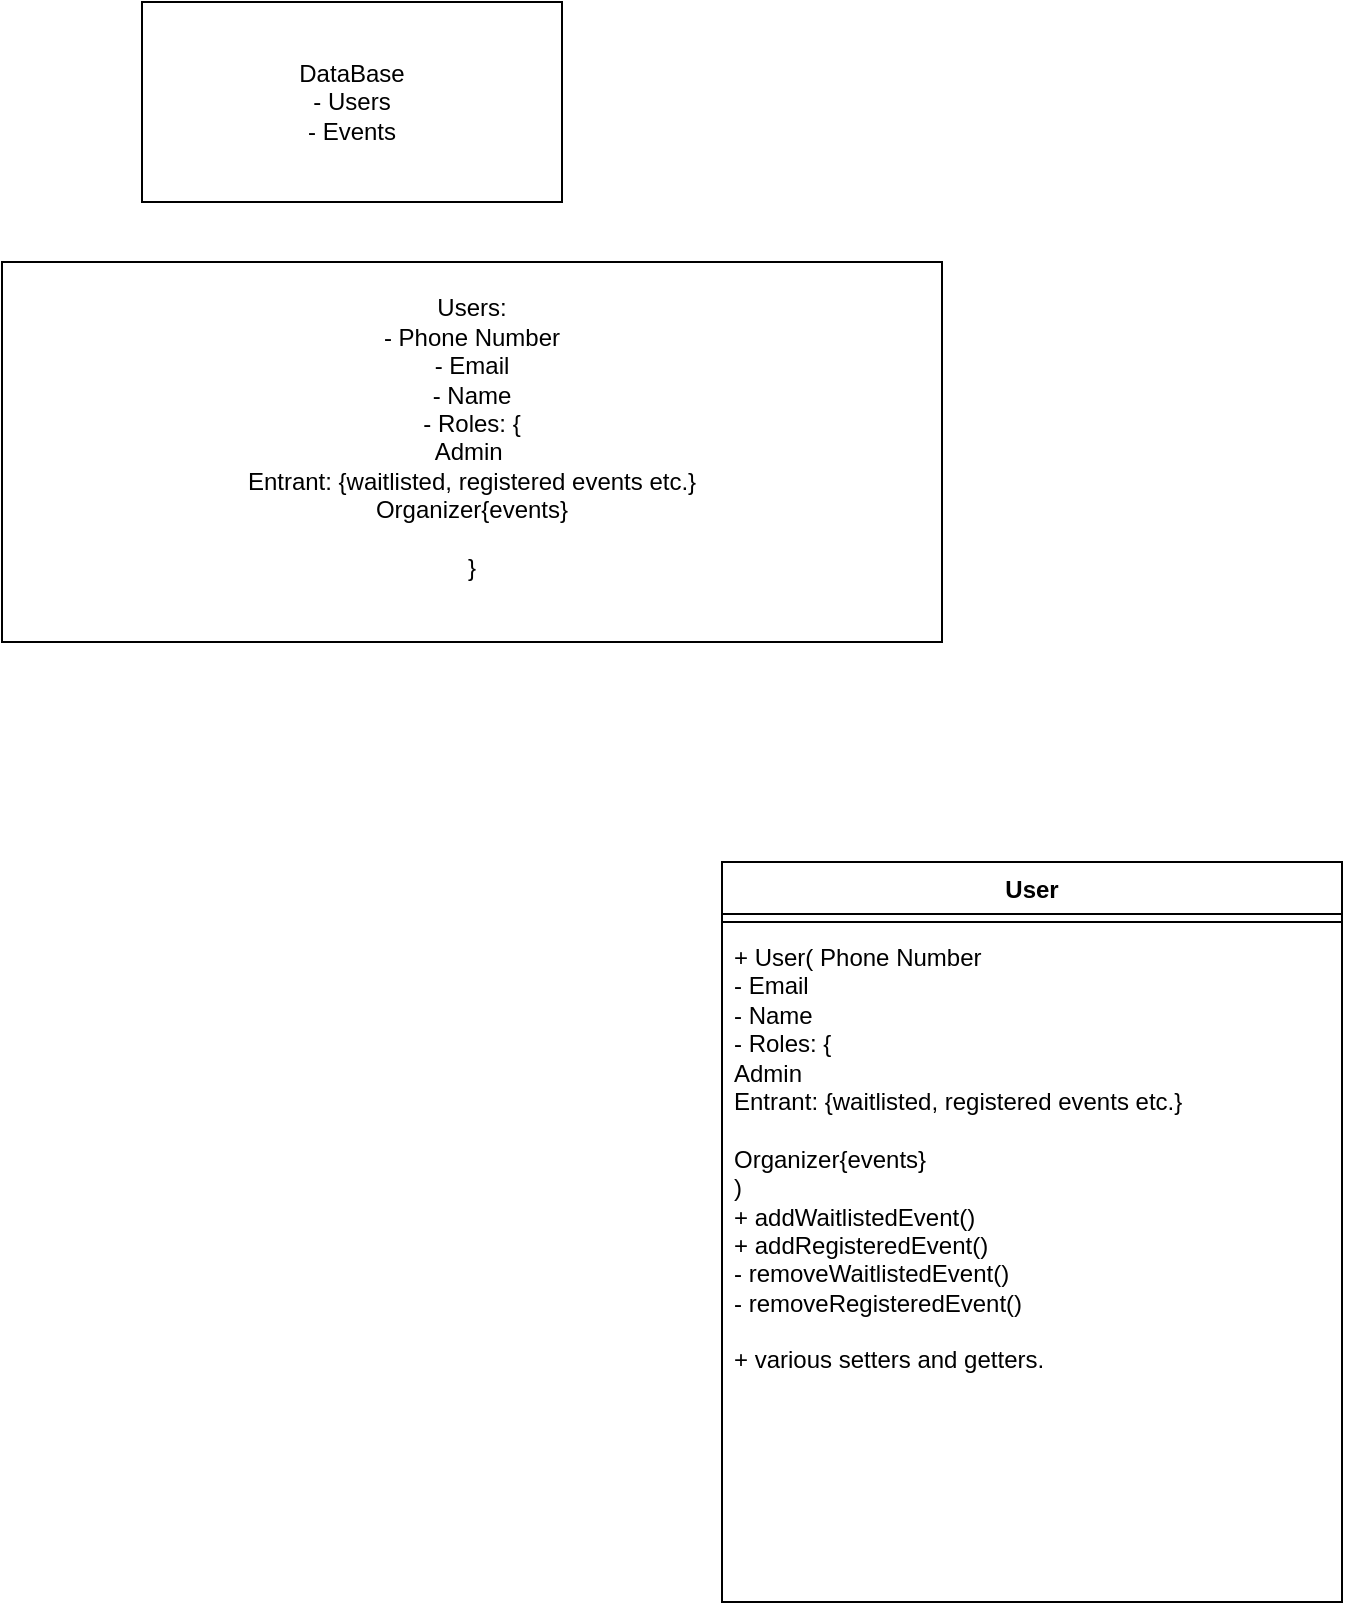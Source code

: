 <mxfile version="24.7.17">
  <diagram name="Page-1" id="TInxFAjGuHtIIi2zOX_L">
    <mxGraphModel dx="1647" dy="877" grid="1" gridSize="10" guides="1" tooltips="1" connect="1" arrows="1" fold="1" page="1" pageScale="1" pageWidth="850" pageHeight="1100" math="0" shadow="0">
      <root>
        <mxCell id="0" />
        <mxCell id="1" parent="0" />
        <mxCell id="hPbF20TdGsoORn9h735p-1" value="DataBase&lt;div&gt;- Users&lt;/div&gt;&lt;div&gt;- Events&lt;/div&gt;" style="rounded=0;whiteSpace=wrap;html=1;" vertex="1" parent="1">
          <mxGeometry x="160" y="10" width="210" height="100" as="geometry" />
        </mxCell>
        <mxCell id="hPbF20TdGsoORn9h735p-2" value="Users:&lt;div&gt;- Phone Number&lt;/div&gt;&lt;div&gt;- Email&lt;/div&gt;&lt;div&gt;- Name&lt;/div&gt;&lt;div&gt;- Roles: {&lt;/div&gt;&lt;div&gt;Admin&amp;nbsp;&lt;/div&gt;&lt;div&gt;Entrant: {waitlisted, registered events etc.}&lt;/div&gt;&lt;div&gt;Organizer{events}&lt;/div&gt;&lt;div&gt;&lt;br&gt;&lt;/div&gt;&lt;div&gt;}&lt;/div&gt;&lt;div&gt;&lt;br&gt;&lt;/div&gt;" style="rounded=0;whiteSpace=wrap;html=1;" vertex="1" parent="1">
          <mxGeometry x="90" y="140" width="470" height="190" as="geometry" />
        </mxCell>
        <mxCell id="hPbF20TdGsoORn9h735p-3" value="User" style="swimlane;fontStyle=1;align=center;verticalAlign=top;childLayout=stackLayout;horizontal=1;startSize=26;horizontalStack=0;resizeParent=1;resizeParentMax=0;resizeLast=0;collapsible=1;marginBottom=0;whiteSpace=wrap;html=1;" vertex="1" parent="1">
          <mxGeometry x="450" y="440" width="310" height="370" as="geometry" />
        </mxCell>
        <mxCell id="hPbF20TdGsoORn9h735p-5" value="" style="line;strokeWidth=1;fillColor=none;align=left;verticalAlign=middle;spacingTop=-1;spacingLeft=3;spacingRight=3;rotatable=0;labelPosition=right;points=[];portConstraint=eastwest;strokeColor=inherit;" vertex="1" parent="hPbF20TdGsoORn9h735p-3">
          <mxGeometry y="26" width="310" height="8" as="geometry" />
        </mxCell>
        <mxCell id="hPbF20TdGsoORn9h735p-6" value="+ User(&lt;span style=&quot;background-color: initial;&quot;&gt;&amp;nbsp;&lt;/span&gt;&lt;span style=&quot;background-color: initial;&quot;&gt;Phone Number&lt;/span&gt;&lt;div&gt;- Email&lt;/div&gt;&lt;div&gt;- Name&lt;/div&gt;&lt;div&gt;- Roles: {&lt;/div&gt;&lt;div&gt;Admin&amp;nbsp;&lt;/div&gt;&lt;div&gt;Entrant: {waitlisted, registered events etc.}&lt;/div&gt;&lt;div&gt;&lt;br&gt;&lt;/div&gt;&lt;div&gt;Organizer{events}&lt;/div&gt;&lt;div&gt;)&lt;/div&gt;&lt;div&gt;+ addWaitlistedEvent()&lt;/div&gt;&lt;div&gt;+ addRegisteredEvent()&lt;/div&gt;&lt;div&gt;- removeWaitlistedEvent()&lt;/div&gt;&lt;div&gt;- removeRegisteredEvent()&lt;/div&gt;&lt;div&gt;&amp;nbsp;&lt;/div&gt;&lt;div&gt;+ various setters and getters.&lt;/div&gt;&lt;div&gt;&lt;br&gt;&lt;/div&gt;&lt;div&gt;&lt;br&gt;&lt;/div&gt;" style="text;strokeColor=none;fillColor=none;align=left;verticalAlign=top;spacingLeft=4;spacingRight=4;overflow=hidden;rotatable=0;points=[[0,0.5],[1,0.5]];portConstraint=eastwest;whiteSpace=wrap;html=1;" vertex="1" parent="hPbF20TdGsoORn9h735p-3">
          <mxGeometry y="34" width="310" height="336" as="geometry" />
        </mxCell>
      </root>
    </mxGraphModel>
  </diagram>
</mxfile>
